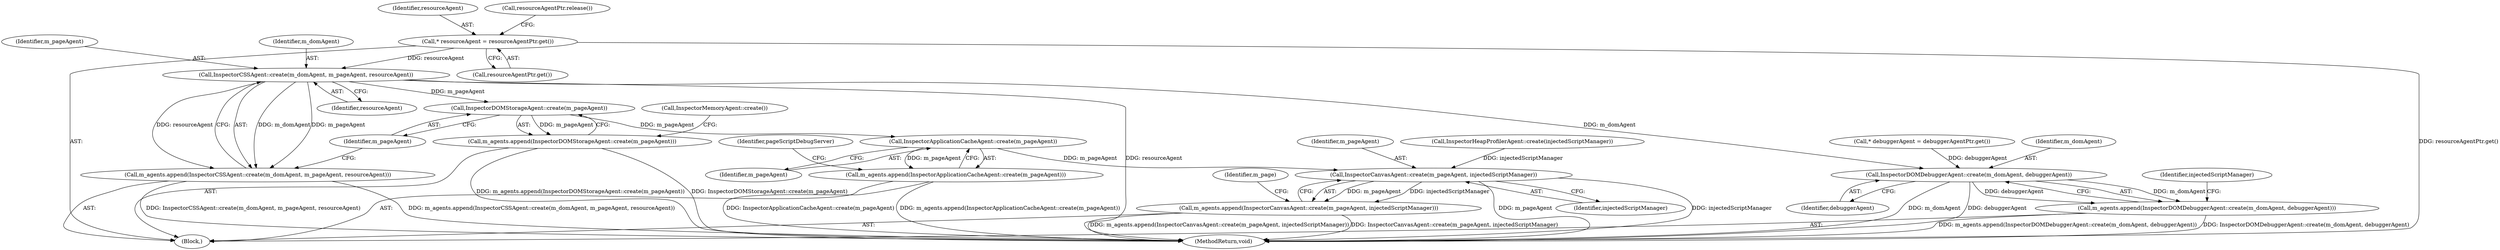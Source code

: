 digraph "0_Chrome_4c39b8e5670c4a0f2bb06008502ebb0c4fe322e0@API" {
"1000124" [label="(Call,InspectorCSSAgent::create(m_domAgent, m_pageAgent, resourceAgent))"];
"1000118" [label="(Call,* resourceAgent = resourceAgentPtr.get())"];
"1000123" [label="(Call,m_agents.append(InspectorCSSAgent::create(m_domAgent, m_pageAgent, resourceAgent)))"];
"1000129" [label="(Call,InspectorDOMStorageAgent::create(m_pageAgent))"];
"1000128" [label="(Call,m_agents.append(InspectorDOMStorageAgent::create(m_pageAgent)))"];
"1000134" [label="(Call,InspectorApplicationCacheAgent::create(m_pageAgent))"];
"1000133" [label="(Call,m_agents.append(InspectorApplicationCacheAgent::create(m_pageAgent)))"];
"1000160" [label="(Call,InspectorCanvasAgent::create(m_pageAgent, injectedScriptManager))"];
"1000159" [label="(Call,m_agents.append(InspectorCanvasAgent::create(m_pageAgent, injectedScriptManager)))"];
"1000149" [label="(Call,InspectorDOMDebuggerAgent::create(m_domAgent, debuggerAgent))"];
"1000148" [label="(Call,m_agents.append(InspectorDOMDebuggerAgent::create(m_domAgent, debuggerAgent)))"];
"1000118" [label="(Call,* resourceAgent = resourceAgentPtr.get())"];
"1000149" [label="(Call,InspectorDOMDebuggerAgent::create(m_domAgent, debuggerAgent))"];
"1000129" [label="(Call,InspectorDOMStorageAgent::create(m_pageAgent))"];
"1000130" [label="(Identifier,m_pageAgent)"];
"1000161" [label="(Identifier,m_pageAgent)"];
"1000119" [label="(Identifier,resourceAgent)"];
"1000165" [label="(Identifier,m_page)"];
"1000160" [label="(Call,InspectorCanvasAgent::create(m_pageAgent, injectedScriptManager))"];
"1000159" [label="(Call,m_agents.append(InspectorCanvasAgent::create(m_pageAgent, injectedScriptManager)))"];
"1000162" [label="(Identifier,injectedScriptManager)"];
"1000120" [label="(Call,resourceAgentPtr.get())"];
"1000125" [label="(Identifier,m_domAgent)"];
"1000132" [label="(Call,InspectorMemoryAgent::create())"];
"1000167" [label="(MethodReturn,void)"];
"1000148" [label="(Call,m_agents.append(InspectorDOMDebuggerAgent::create(m_domAgent, debuggerAgent)))"];
"1000157" [label="(Call,InspectorHeapProfilerAgent::create(injectedScriptManager))"];
"1000143" [label="(Call,* debuggerAgent = debuggerAgentPtr.get())"];
"1000134" [label="(Call,InspectorApplicationCacheAgent::create(m_pageAgent))"];
"1000122" [label="(Call,resourceAgentPtr.release())"];
"1000126" [label="(Identifier,m_pageAgent)"];
"1000150" [label="(Identifier,m_domAgent)"];
"1000135" [label="(Identifier,m_pageAgent)"];
"1000124" [label="(Call,InspectorCSSAgent::create(m_domAgent, m_pageAgent, resourceAgent))"];
"1000123" [label="(Call,m_agents.append(InspectorCSSAgent::create(m_domAgent, m_pageAgent, resourceAgent)))"];
"1000128" [label="(Call,m_agents.append(InspectorDOMStorageAgent::create(m_pageAgent)))"];
"1000133" [label="(Call,m_agents.append(InspectorApplicationCacheAgent::create(m_pageAgent)))"];
"1000138" [label="(Identifier,pageScriptDebugServer)"];
"1000127" [label="(Identifier,resourceAgent)"];
"1000101" [label="(Block,)"];
"1000154" [label="(Identifier,injectedScriptManager)"];
"1000151" [label="(Identifier,debuggerAgent)"];
"1000124" -> "1000123"  [label="AST: "];
"1000124" -> "1000127"  [label="CFG: "];
"1000125" -> "1000124"  [label="AST: "];
"1000126" -> "1000124"  [label="AST: "];
"1000127" -> "1000124"  [label="AST: "];
"1000123" -> "1000124"  [label="CFG: "];
"1000124" -> "1000167"  [label="DDG: resourceAgent"];
"1000124" -> "1000123"  [label="DDG: m_domAgent"];
"1000124" -> "1000123"  [label="DDG: m_pageAgent"];
"1000124" -> "1000123"  [label="DDG: resourceAgent"];
"1000118" -> "1000124"  [label="DDG: resourceAgent"];
"1000124" -> "1000129"  [label="DDG: m_pageAgent"];
"1000124" -> "1000149"  [label="DDG: m_domAgent"];
"1000118" -> "1000101"  [label="AST: "];
"1000118" -> "1000120"  [label="CFG: "];
"1000119" -> "1000118"  [label="AST: "];
"1000120" -> "1000118"  [label="AST: "];
"1000122" -> "1000118"  [label="CFG: "];
"1000118" -> "1000167"  [label="DDG: resourceAgentPtr.get()"];
"1000123" -> "1000101"  [label="AST: "];
"1000130" -> "1000123"  [label="CFG: "];
"1000123" -> "1000167"  [label="DDG: m_agents.append(InspectorCSSAgent::create(m_domAgent, m_pageAgent, resourceAgent))"];
"1000123" -> "1000167"  [label="DDG: InspectorCSSAgent::create(m_domAgent, m_pageAgent, resourceAgent)"];
"1000129" -> "1000128"  [label="AST: "];
"1000129" -> "1000130"  [label="CFG: "];
"1000130" -> "1000129"  [label="AST: "];
"1000128" -> "1000129"  [label="CFG: "];
"1000129" -> "1000128"  [label="DDG: m_pageAgent"];
"1000129" -> "1000134"  [label="DDG: m_pageAgent"];
"1000128" -> "1000101"  [label="AST: "];
"1000132" -> "1000128"  [label="CFG: "];
"1000128" -> "1000167"  [label="DDG: InspectorDOMStorageAgent::create(m_pageAgent)"];
"1000128" -> "1000167"  [label="DDG: m_agents.append(InspectorDOMStorageAgent::create(m_pageAgent))"];
"1000134" -> "1000133"  [label="AST: "];
"1000134" -> "1000135"  [label="CFG: "];
"1000135" -> "1000134"  [label="AST: "];
"1000133" -> "1000134"  [label="CFG: "];
"1000134" -> "1000133"  [label="DDG: m_pageAgent"];
"1000134" -> "1000160"  [label="DDG: m_pageAgent"];
"1000133" -> "1000101"  [label="AST: "];
"1000138" -> "1000133"  [label="CFG: "];
"1000133" -> "1000167"  [label="DDG: m_agents.append(InspectorApplicationCacheAgent::create(m_pageAgent))"];
"1000133" -> "1000167"  [label="DDG: InspectorApplicationCacheAgent::create(m_pageAgent)"];
"1000160" -> "1000159"  [label="AST: "];
"1000160" -> "1000162"  [label="CFG: "];
"1000161" -> "1000160"  [label="AST: "];
"1000162" -> "1000160"  [label="AST: "];
"1000159" -> "1000160"  [label="CFG: "];
"1000160" -> "1000167"  [label="DDG: injectedScriptManager"];
"1000160" -> "1000167"  [label="DDG: m_pageAgent"];
"1000160" -> "1000159"  [label="DDG: m_pageAgent"];
"1000160" -> "1000159"  [label="DDG: injectedScriptManager"];
"1000157" -> "1000160"  [label="DDG: injectedScriptManager"];
"1000159" -> "1000101"  [label="AST: "];
"1000165" -> "1000159"  [label="CFG: "];
"1000159" -> "1000167"  [label="DDG: m_agents.append(InspectorCanvasAgent::create(m_pageAgent, injectedScriptManager))"];
"1000159" -> "1000167"  [label="DDG: InspectorCanvasAgent::create(m_pageAgent, injectedScriptManager)"];
"1000149" -> "1000148"  [label="AST: "];
"1000149" -> "1000151"  [label="CFG: "];
"1000150" -> "1000149"  [label="AST: "];
"1000151" -> "1000149"  [label="AST: "];
"1000148" -> "1000149"  [label="CFG: "];
"1000149" -> "1000167"  [label="DDG: m_domAgent"];
"1000149" -> "1000167"  [label="DDG: debuggerAgent"];
"1000149" -> "1000148"  [label="DDG: m_domAgent"];
"1000149" -> "1000148"  [label="DDG: debuggerAgent"];
"1000143" -> "1000149"  [label="DDG: debuggerAgent"];
"1000148" -> "1000101"  [label="AST: "];
"1000154" -> "1000148"  [label="CFG: "];
"1000148" -> "1000167"  [label="DDG: InspectorDOMDebuggerAgent::create(m_domAgent, debuggerAgent)"];
"1000148" -> "1000167"  [label="DDG: m_agents.append(InspectorDOMDebuggerAgent::create(m_domAgent, debuggerAgent))"];
}
